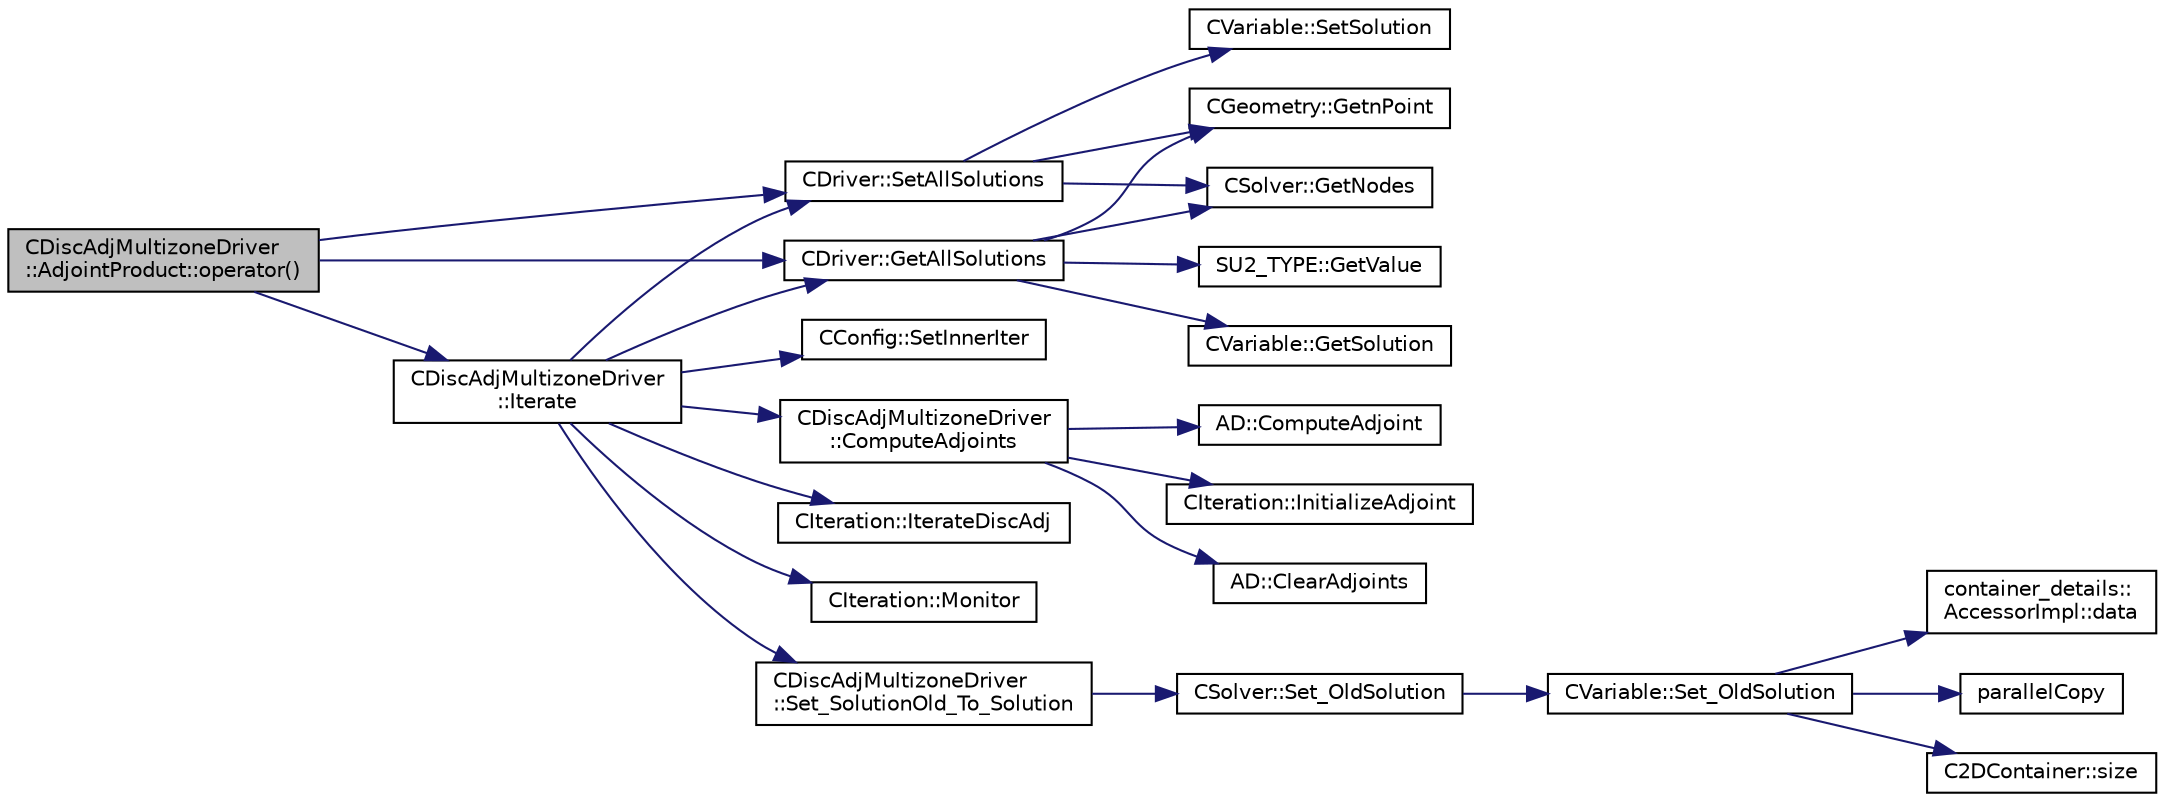 digraph "CDiscAdjMultizoneDriver::AdjointProduct::operator()"
{
 // LATEX_PDF_SIZE
  edge [fontname="Helvetica",fontsize="10",labelfontname="Helvetica",labelfontsize="10"];
  node [fontname="Helvetica",fontsize="10",shape=record];
  rankdir="LR";
  Node1 [label="CDiscAdjMultizoneDriver\l::AdjointProduct::operator()",height=0.2,width=0.4,color="black", fillcolor="grey75", style="filled", fontcolor="black",tooltip=" "];
  Node1 -> Node2 [color="midnightblue",fontsize="10",style="solid",fontname="Helvetica"];
  Node2 [label="CDriver::GetAllSolutions",height=0.2,width=0.4,color="black", fillcolor="white", style="filled",URL="$classCDriver.html#a0501df3d3cf150fc74e2a4f8c2c2dae8",tooltip="Get the solution of all solvers (adjoint or primal) in a zone."];
  Node2 -> Node3 [color="midnightblue",fontsize="10",style="solid",fontname="Helvetica"];
  Node3 [label="CSolver::GetNodes",height=0.2,width=0.4,color="black", fillcolor="white", style="filled",URL="$classCSolver.html#af3198e52a2ea377bb765647b5e697197",tooltip="Allow outside access to the nodes of the solver, containing conservatives, primitives,..."];
  Node2 -> Node4 [color="midnightblue",fontsize="10",style="solid",fontname="Helvetica"];
  Node4 [label="CGeometry::GetnPoint",height=0.2,width=0.4,color="black", fillcolor="white", style="filled",URL="$classCGeometry.html#a275fb07cd99ab79d7a04b4862280169d",tooltip="Get number of points."];
  Node2 -> Node5 [color="midnightblue",fontsize="10",style="solid",fontname="Helvetica"];
  Node5 [label="CVariable::GetSolution",height=0.2,width=0.4,color="black", fillcolor="white", style="filled",URL="$classCVariable.html#a261483e39c23c1de7cb9aea7e917c121",tooltip="Get the solution."];
  Node2 -> Node6 [color="midnightblue",fontsize="10",style="solid",fontname="Helvetica"];
  Node6 [label="SU2_TYPE::GetValue",height=0.2,width=0.4,color="black", fillcolor="white", style="filled",URL="$namespaceSU2__TYPE.html#adf52a59d6f4e578f7915ec9abbf7cb22",tooltip="Get the (primitive) value of the datatype (needs to be specialized for active types)."];
  Node1 -> Node7 [color="midnightblue",fontsize="10",style="solid",fontname="Helvetica"];
  Node7 [label="CDiscAdjMultizoneDriver\l::Iterate",height=0.2,width=0.4,color="black", fillcolor="white", style="filled",URL="$classCDiscAdjMultizoneDriver.html#a0e412d3476c8552ca4bd13cb4f050e0f",tooltip="Run one inner iteration for a given zone."];
  Node7 -> Node8 [color="midnightblue",fontsize="10",style="solid",fontname="Helvetica"];
  Node8 [label="CDiscAdjMultizoneDriver\l::ComputeAdjoints",height=0.2,width=0.4,color="black", fillcolor="white", style="filled",URL="$classCDiscAdjMultizoneDriver.html#a1f5b9fcca6fa5bc7d34ec6ef98cd609b",tooltip="Summary of all routines to evaluate the adjoints in iZone."];
  Node8 -> Node9 [color="midnightblue",fontsize="10",style="solid",fontname="Helvetica"];
  Node9 [label="AD::ClearAdjoints",height=0.2,width=0.4,color="black", fillcolor="white", style="filled",URL="$namespaceAD.html#a6ccf47c72e8115f9e31054b4c06271c4",tooltip="Clears the currently stored adjoints but keeps the computational graph."];
  Node8 -> Node10 [color="midnightblue",fontsize="10",style="solid",fontname="Helvetica"];
  Node10 [label="AD::ComputeAdjoint",height=0.2,width=0.4,color="black", fillcolor="white", style="filled",URL="$namespaceAD.html#a02ec06d93629cdd0724d268318d4dfe7",tooltip="Computes the adjoints, i.e. the derivatives of the output with respect to the input variables."];
  Node8 -> Node11 [color="midnightblue",fontsize="10",style="solid",fontname="Helvetica"];
  Node11 [label="CIteration::InitializeAdjoint",height=0.2,width=0.4,color="black", fillcolor="white", style="filled",URL="$classCIteration.html#a18fa7f7314e6b88f8c69e4fee4ba0f11",tooltip=" "];
  Node7 -> Node2 [color="midnightblue",fontsize="10",style="solid",fontname="Helvetica"];
  Node7 -> Node12 [color="midnightblue",fontsize="10",style="solid",fontname="Helvetica"];
  Node12 [label="CIteration::IterateDiscAdj",height=0.2,width=0.4,color="black", fillcolor="white", style="filled",URL="$classCIteration.html#a12a5de315a443df924d6ff337ea819f3",tooltip="A virtual member."];
  Node7 -> Node13 [color="midnightblue",fontsize="10",style="solid",fontname="Helvetica"];
  Node13 [label="CIteration::Monitor",height=0.2,width=0.4,color="black", fillcolor="white", style="filled",URL="$classCIteration.html#adce4676bfff578335787fdb9437f1d00",tooltip="A virtual member."];
  Node7 -> Node14 [color="midnightblue",fontsize="10",style="solid",fontname="Helvetica"];
  Node14 [label="CDiscAdjMultizoneDriver\l::Set_SolutionOld_To_Solution",height=0.2,width=0.4,color="black", fillcolor="white", style="filled",URL="$classCDiscAdjMultizoneDriver.html#abb2b3f33c2f47bbd861c24bf0ff2efc0",tooltip="Puts Solution into SolutionOld."];
  Node14 -> Node15 [color="midnightblue",fontsize="10",style="solid",fontname="Helvetica"];
  Node15 [label="CSolver::Set_OldSolution",height=0.2,width=0.4,color="black", fillcolor="white", style="filled",URL="$classCSolver.html#a520d254d19779cc8cca458fd0c4576be",tooltip="Set the old solution variables to the current solution value for Runge-Kutta iteration...."];
  Node15 -> Node16 [color="midnightblue",fontsize="10",style="solid",fontname="Helvetica"];
  Node16 [label="CVariable::Set_OldSolution",height=0.2,width=0.4,color="black", fillcolor="white", style="filled",URL="$classCVariable.html#af7ab5687fab17a8840ebcbf1f1927634",tooltip="Set old variables to the value of the current variables."];
  Node16 -> Node17 [color="midnightblue",fontsize="10",style="solid",fontname="Helvetica"];
  Node17 [label="container_details::\lAccessorImpl::data",height=0.2,width=0.4,color="black", fillcolor="white", style="filled",URL="$classcontainer__details_1_1AccessorImpl.html#a5b5318f7212e57c13e464c398f74b3d5",tooltip=" "];
  Node16 -> Node18 [color="midnightblue",fontsize="10",style="solid",fontname="Helvetica"];
  Node18 [label="parallelCopy",height=0.2,width=0.4,color="black", fillcolor="white", style="filled",URL="$omp__structure_8hpp.html#a3af8b37ed645164f4c3441fa75e5fa76",tooltip="Copy data from one array-like object to another in parallel."];
  Node16 -> Node19 [color="midnightblue",fontsize="10",style="solid",fontname="Helvetica"];
  Node19 [label="C2DContainer::size",height=0.2,width=0.4,color="black", fillcolor="white", style="filled",URL="$classC2DContainer.html#a8278113dbcf54123f9852e7e44583759",tooltip=" "];
  Node7 -> Node20 [color="midnightblue",fontsize="10",style="solid",fontname="Helvetica"];
  Node20 [label="CDriver::SetAllSolutions",height=0.2,width=0.4,color="black", fillcolor="white", style="filled",URL="$classCDriver.html#a837665d06bbba72637c54cd7316d766c",tooltip="Set the solution of all solvers (adjoint or primal) in a zone."];
  Node20 -> Node3 [color="midnightblue",fontsize="10",style="solid",fontname="Helvetica"];
  Node20 -> Node4 [color="midnightblue",fontsize="10",style="solid",fontname="Helvetica"];
  Node20 -> Node21 [color="midnightblue",fontsize="10",style="solid",fontname="Helvetica"];
  Node21 [label="CVariable::SetSolution",height=0.2,width=0.4,color="black", fillcolor="white", style="filled",URL="$classCVariable.html#a22fbbd7bc6491672843000644a05c6a5",tooltip="Set the value of the solution, all variables."];
  Node7 -> Node22 [color="midnightblue",fontsize="10",style="solid",fontname="Helvetica"];
  Node22 [label="CConfig::SetInnerIter",height=0.2,width=0.4,color="black", fillcolor="white", style="filled",URL="$classCConfig.html#af57608dd44a9211af952763a67cbb2dc",tooltip="Set the current FSI iteration number."];
  Node1 -> Node20 [color="midnightblue",fontsize="10",style="solid",fontname="Helvetica"];
}
